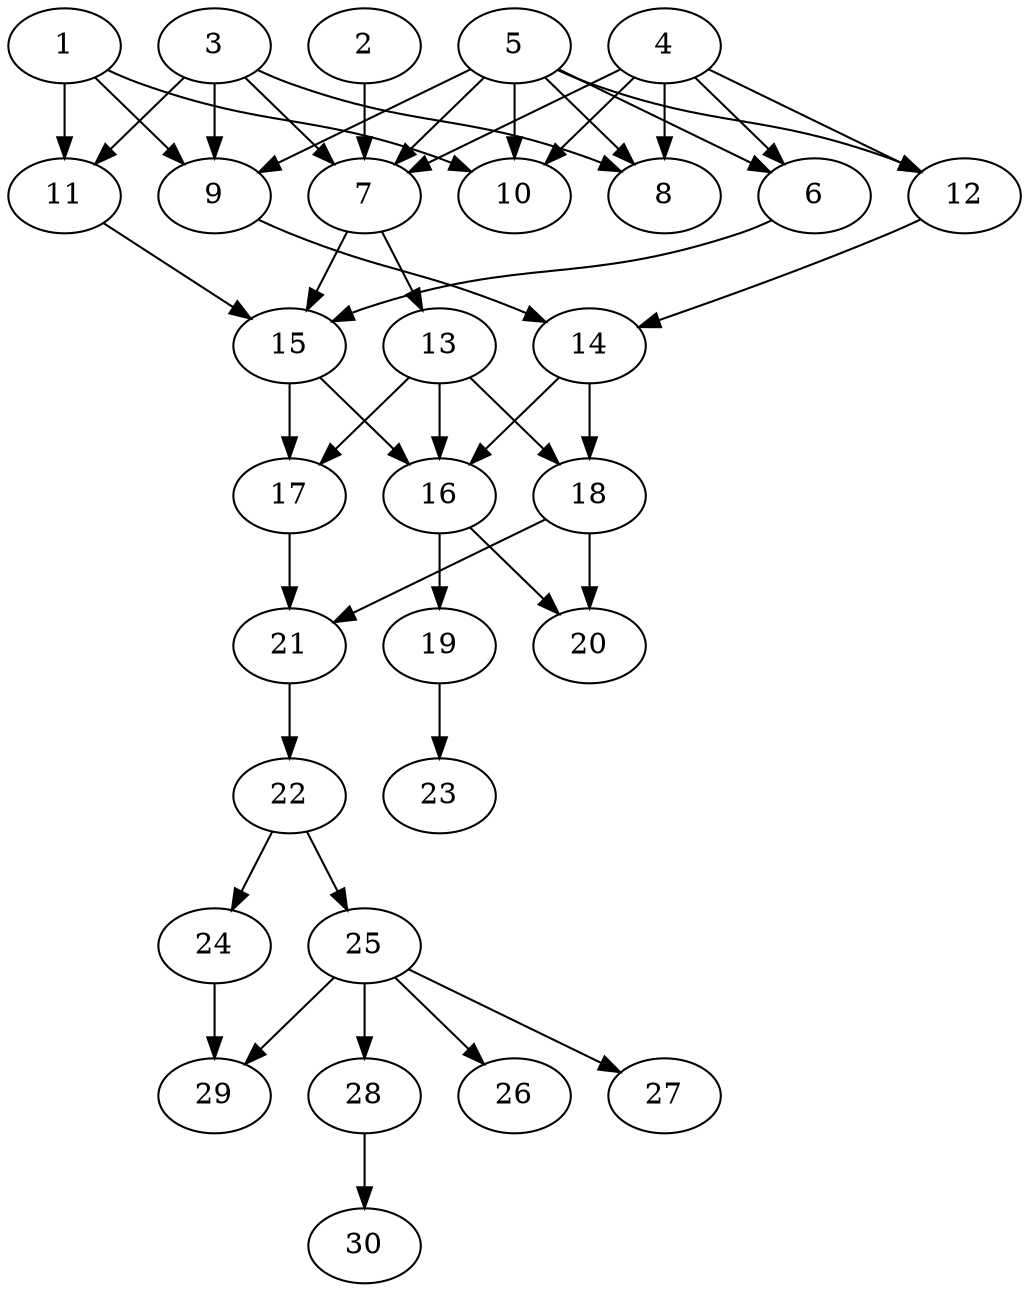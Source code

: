 // DAG automatically generated by daggen at Thu Oct  3 14:04:18 2019
// ./daggen --dot -n 30 --ccr 0.3 --fat 0.5 --regular 0.5 --density 0.7 --mindata 5242880 --maxdata 52428800 
digraph G {
  1 [size="142854827", alpha="0.17", expect_size="42856448"] 
  1 -> 9 [size ="42856448"]
  1 -> 10 [size ="42856448"]
  1 -> 11 [size ="42856448"]
  2 [size="81510400", alpha="0.19", expect_size="24453120"] 
  2 -> 7 [size ="24453120"]
  3 [size="61006507", alpha="0.13", expect_size="18301952"] 
  3 -> 7 [size ="18301952"]
  3 -> 8 [size ="18301952"]
  3 -> 9 [size ="18301952"]
  3 -> 11 [size ="18301952"]
  4 [size="68846933", alpha="0.01", expect_size="20654080"] 
  4 -> 6 [size ="20654080"]
  4 -> 7 [size ="20654080"]
  4 -> 8 [size ="20654080"]
  4 -> 10 [size ="20654080"]
  4 -> 12 [size ="20654080"]
  5 [size="56637440", alpha="0.11", expect_size="16991232"] 
  5 -> 6 [size ="16991232"]
  5 -> 7 [size ="16991232"]
  5 -> 8 [size ="16991232"]
  5 -> 9 [size ="16991232"]
  5 -> 10 [size ="16991232"]
  5 -> 12 [size ="16991232"]
  6 [size="112066560", alpha="0.17", expect_size="33619968"] 
  6 -> 15 [size ="33619968"]
  7 [size="147619840", alpha="0.17", expect_size="44285952"] 
  7 -> 13 [size ="44285952"]
  7 -> 15 [size ="44285952"]
  8 [size="33969493", alpha="0.15", expect_size="10190848"] 
  9 [size="53705387", alpha="0.18", expect_size="16111616"] 
  9 -> 14 [size ="16111616"]
  10 [size="64904533", alpha="0.04", expect_size="19471360"] 
  11 [size="117558613", alpha="0.15", expect_size="35267584"] 
  11 -> 15 [size ="35267584"]
  12 [size="94474240", alpha="0.12", expect_size="28342272"] 
  12 -> 14 [size ="28342272"]
  13 [size="86077440", alpha="0.08", expect_size="25823232"] 
  13 -> 16 [size ="25823232"]
  13 -> 17 [size ="25823232"]
  13 -> 18 [size ="25823232"]
  14 [size="29265920", alpha="0.18", expect_size="8779776"] 
  14 -> 16 [size ="8779776"]
  14 -> 18 [size ="8779776"]
  15 [size="40110080", alpha="0.04", expect_size="12033024"] 
  15 -> 16 [size ="12033024"]
  15 -> 17 [size ="12033024"]
  16 [size="123132587", alpha="0.17", expect_size="36939776"] 
  16 -> 19 [size ="36939776"]
  16 -> 20 [size ="36939776"]
  17 [size="97259520", alpha="0.14", expect_size="29177856"] 
  17 -> 21 [size ="29177856"]
  18 [size="70918827", alpha="0.01", expect_size="21275648"] 
  18 -> 20 [size ="21275648"]
  18 -> 21 [size ="21275648"]
  19 [size="33245867", alpha="0.14", expect_size="9973760"] 
  19 -> 23 [size ="9973760"]
  20 [size="172670293", alpha="0.08", expect_size="51801088"] 
  21 [size="47773013", alpha="0.18", expect_size="14331904"] 
  21 -> 22 [size ="14331904"]
  22 [size="165512533", alpha="0.16", expect_size="49653760"] 
  22 -> 24 [size ="49653760"]
  22 -> 25 [size ="49653760"]
  23 [size="99355307", alpha="0.20", expect_size="29806592"] 
  24 [size="159501653", alpha="0.10", expect_size="47850496"] 
  24 -> 29 [size ="47850496"]
  25 [size="144285013", alpha="0.05", expect_size="43285504"] 
  25 -> 26 [size ="43285504"]
  25 -> 27 [size ="43285504"]
  25 -> 28 [size ="43285504"]
  25 -> 29 [size ="43285504"]
  26 [size="20032853", alpha="0.13", expect_size="6009856"] 
  27 [size="156798293", alpha="0.16", expect_size="47039488"] 
  28 [size="110441813", alpha="0.02", expect_size="33132544"] 
  28 -> 30 [size ="33132544"]
  29 [size="121258667", alpha="0.13", expect_size="36377600"] 
  30 [size="74526720", alpha="0.09", expect_size="22358016"] 
}
